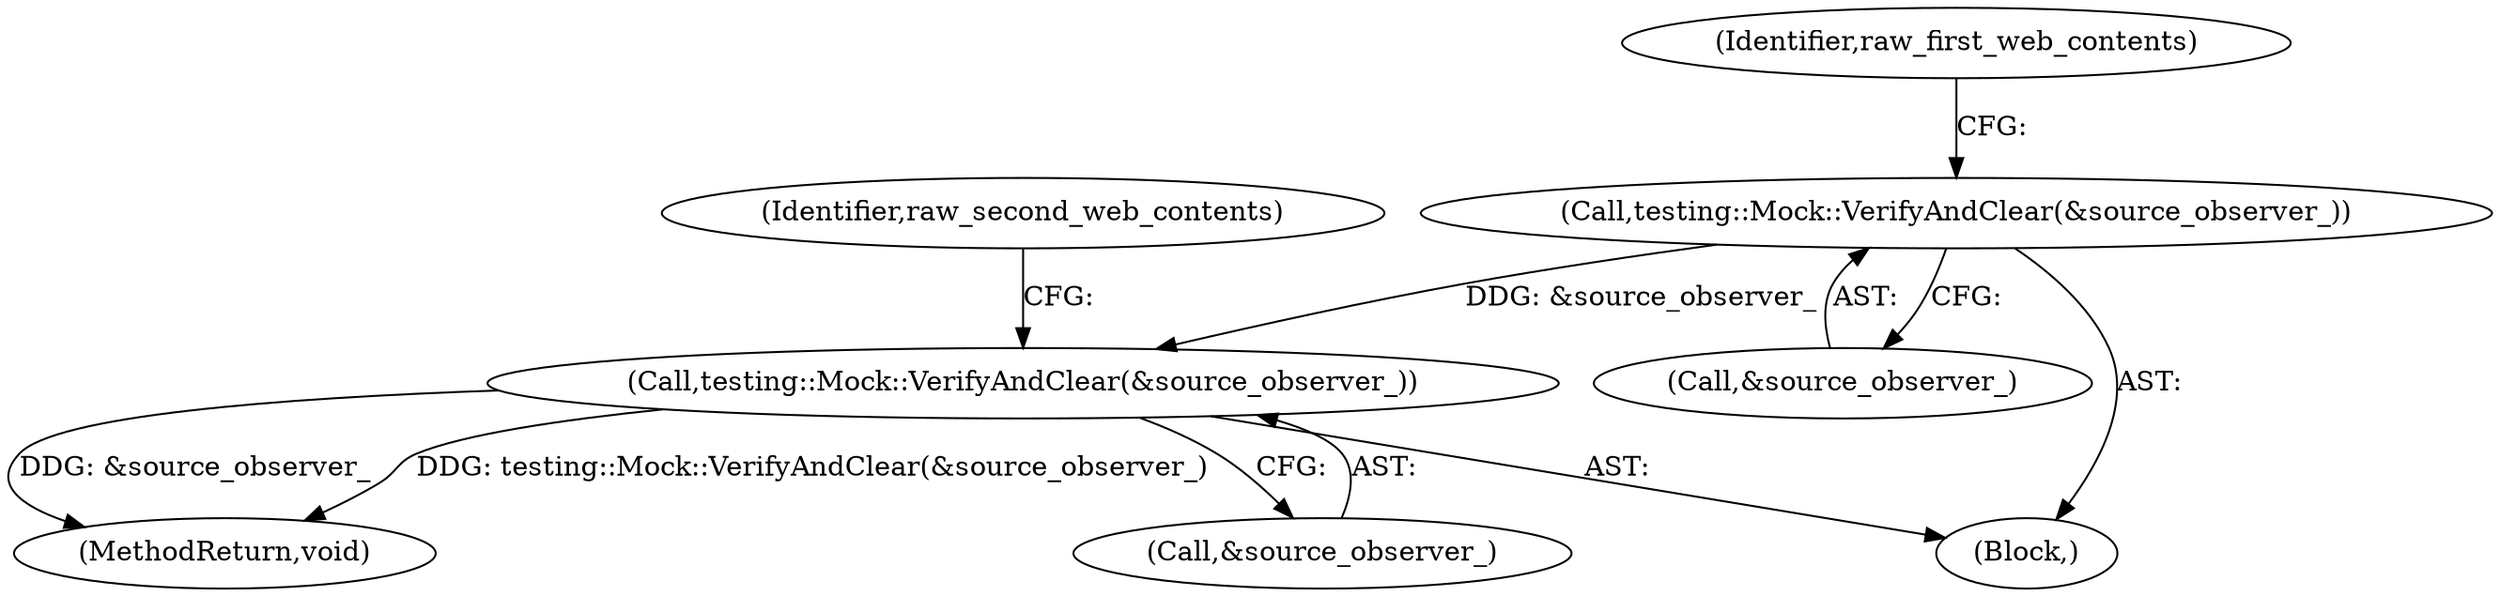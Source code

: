 digraph "1_Chrome_7394cf6f43d7a86630d3eb1c728fd63c621b5530_6@del" {
"1000147" [label="(Call,testing::Mock::VerifyAndClear(&source_observer_))"];
"1000197" [label="(Call,testing::Mock::VerifyAndClear(&source_observer_))"];
"1000104" [label="(Block,)"];
"1000197" [label="(Call,testing::Mock::VerifyAndClear(&source_observer_))"];
"1000148" [label="(Call,&source_observer_)"];
"1000204" [label="(MethodReturn,void)"];
"1000198" [label="(Call,&source_observer_)"];
"1000152" [label="(Identifier,raw_first_web_contents)"];
"1000202" [label="(Identifier,raw_second_web_contents)"];
"1000147" [label="(Call,testing::Mock::VerifyAndClear(&source_observer_))"];
"1000147" -> "1000104"  [label="AST: "];
"1000147" -> "1000148"  [label="CFG: "];
"1000148" -> "1000147"  [label="AST: "];
"1000152" -> "1000147"  [label="CFG: "];
"1000147" -> "1000197"  [label="DDG: &source_observer_"];
"1000197" -> "1000104"  [label="AST: "];
"1000197" -> "1000198"  [label="CFG: "];
"1000198" -> "1000197"  [label="AST: "];
"1000202" -> "1000197"  [label="CFG: "];
"1000197" -> "1000204"  [label="DDG: testing::Mock::VerifyAndClear(&source_observer_)"];
"1000197" -> "1000204"  [label="DDG: &source_observer_"];
}
